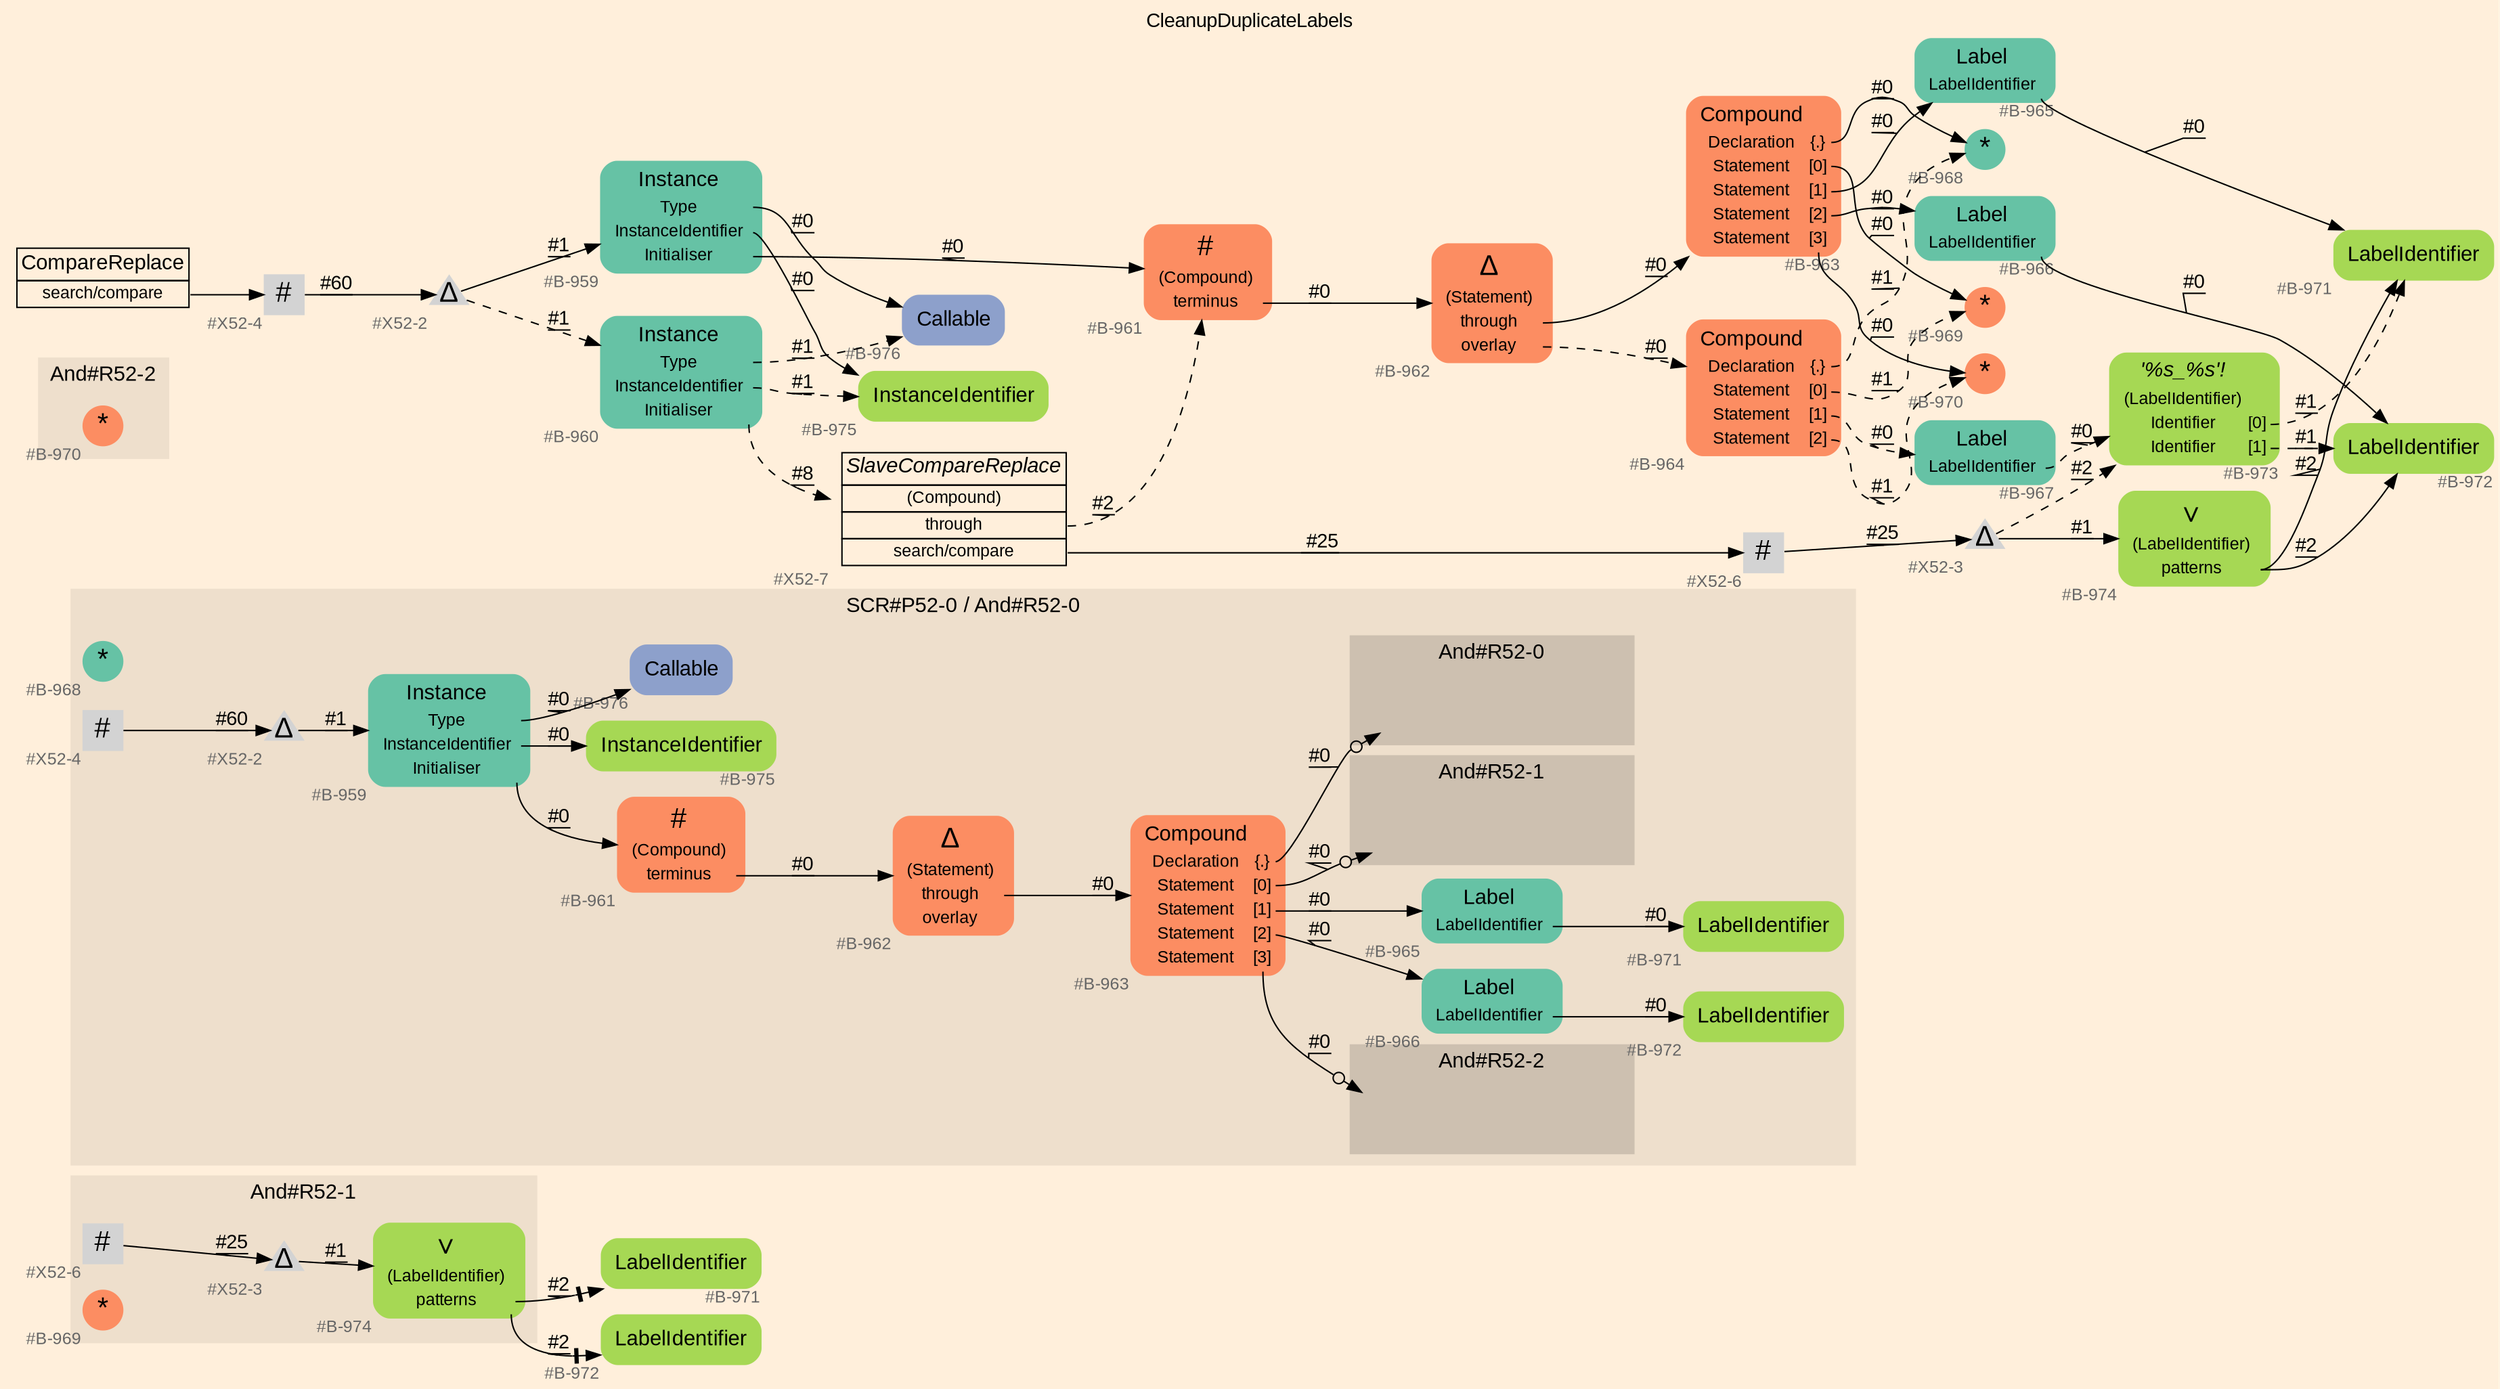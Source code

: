 digraph "CleanupDuplicateLabels" {
label = "CleanupDuplicateLabels"
labelloc = t
graph [
    rankdir = "LR"
    ranksep = 0.3
    bgcolor = antiquewhite1
    color = black
    fontcolor = black
    fontname = "Arial"
];
node [
    fontname = "Arial"
];
edge [
    fontname = "Arial"
];

// -------------------- figure And#R52-1 --------------------
// -------- region And#R52-1 ----------
subgraph "clusterAnd#R52-1" {
    label = "SCR#P52-1 / And#R52-1"
    style = "filled"
    color = antiquewhite2
    fontsize = "15"
    // -------- block And#R52-1/#B-974 ----------
    "And#R52-1/#B-974" [
        fillcolor = "/set28/5"
        xlabel = "#B-974"
        fontsize = "12"
        fontcolor = grey40
        shape = "plaintext"
        label = <<TABLE BORDER="0" CELLBORDER="0" CELLSPACING="0">
         <TR><TD><FONT COLOR="black" POINT-SIZE="20">∨</FONT></TD></TR>
         <TR><TD><FONT COLOR="black" POINT-SIZE="12">(LabelIdentifier)</FONT></TD><TD PORT="port0"></TD></TR>
         <TR><TD><FONT COLOR="black" POINT-SIZE="12">patterns</FONT></TD><TD PORT="port1"></TD></TR>
        </TABLE>>
        style = "rounded,filled"
    ];
    
    // -------- block And#R52-1/#X52-6 ----------
    "And#R52-1/#X52-6" [
        xlabel = "#X52-6"
        fontsize = "12"
        fontcolor = grey40
        shape = "square"
        label = <<FONT COLOR="black" POINT-SIZE="20">#</FONT>>
        style = "filled"
        penwidth = 0.0
        fixedsize = true
        width = 0.4
        height = 0.4
    ];
    
    // -------- block And#R52-1/#X52-3 ----------
    "And#R52-1/#X52-3" [
        xlabel = "#X52-3"
        fontsize = "12"
        fontcolor = grey40
        shape = "triangle"
        label = <<FONT COLOR="black" POINT-SIZE="20">Δ</FONT>>
        style = "filled"
        penwidth = 0.0
        fixedsize = true
        width = 0.4
        height = 0.4
    ];
    
}

// -------- block And#R52-1/#B-971 ----------
"And#R52-1/#B-971" [
    fillcolor = "/set28/5"
    xlabel = "#B-971"
    fontsize = "12"
    fontcolor = grey40
    shape = "plaintext"
    label = <<TABLE BORDER="0" CELLBORDER="0" CELLSPACING="0">
     <TR><TD><FONT COLOR="black" POINT-SIZE="15">LabelIdentifier</FONT></TD></TR>
    </TABLE>>
    style = "rounded,filled"
];

// -------- block And#R52-1/#B-972 ----------
"And#R52-1/#B-972" [
    fillcolor = "/set28/5"
    xlabel = "#B-972"
    fontsize = "12"
    fontcolor = grey40
    shape = "plaintext"
    label = <<TABLE BORDER="0" CELLBORDER="0" CELLSPACING="0">
     <TR><TD><FONT COLOR="black" POINT-SIZE="15">LabelIdentifier</FONT></TD></TR>
    </TABLE>>
    style = "rounded,filled"
];

"And#R52-1/#B-974":port1 -> "And#R52-1/#B-971" [
    arrowhead="normalnonetee"
    label = "#2"
    decorate = true
    color = black
    fontcolor = black
];

"And#R52-1/#B-974":port1 -> "And#R52-1/#B-972" [
    arrowhead="normalnonetee"
    label = "#2"
    decorate = true
    color = black
    fontcolor = black
];

"And#R52-1/#X52-6" -> "And#R52-1/#X52-3" [
    label = "#25"
    decorate = true
    color = black
    fontcolor = black
];

"And#R52-1/#X52-3" -> "And#R52-1/#B-974" [
    label = "#1"
    decorate = true
    color = black
    fontcolor = black
];


// -------------------- figure And#R52-1 --------------------
// -------- region And#R52-1 ----------
subgraph "clusterAnd#R52-1" {
    label = "And#R52-1"
    style = "filled"
    color = antiquewhite2
    fontsize = "15"
    // -------- block And#R52-1/#B-969 ----------
    "And#R52-1/#B-969" [
        fillcolor = "/set28/2"
        xlabel = "#B-969"
        fontsize = "12"
        fontcolor = grey40
        shape = "circle"
        label = <<FONT COLOR="black" POINT-SIZE="20">*</FONT>>
        style = "filled"
        penwidth = 0.0
        fixedsize = true
        width = 0.4
        height = 0.4
    ];
    
}


// -------------------- figure And#R52-0 --------------------
// -------- region And#R52-0 ----------
subgraph "clusterAnd#R52-0" {
    label = "And#R52-0"
    style = "filled"
    color = antiquewhite2
    fontsize = "15"
    // -------- block And#R52-0/#B-968 ----------
    "And#R52-0/#B-968" [
        fillcolor = "/set28/1"
        xlabel = "#B-968"
        fontsize = "12"
        fontcolor = grey40
        shape = "circle"
        label = <<FONT COLOR="black" POINT-SIZE="20">*</FONT>>
        style = "filled"
        penwidth = 0.0
        fixedsize = true
        width = 0.4
        height = 0.4
    ];
    
}


// -------------------- figure And#R52-2 --------------------
// -------- region And#R52-2 ----------
subgraph "clusterAnd#R52-2" {
    label = "And#R52-2"
    style = "filled"
    color = antiquewhite2
    fontsize = "15"
    // -------- block And#R52-2/#B-970 ----------
    "And#R52-2/#B-970" [
        fillcolor = "/set28/2"
        xlabel = "#B-970"
        fontsize = "12"
        fontcolor = grey40
        shape = "circle"
        label = <<FONT COLOR="black" POINT-SIZE="20">*</FONT>>
        style = "filled"
        penwidth = 0.0
        fixedsize = true
        width = 0.4
        height = 0.4
    ];
    
}


// -------------------- figure And#R52-0 --------------------
// -------- region And#R52-0 ----------
subgraph "clusterAnd#R52-0" {
    label = "SCR#P52-0 / And#R52-0"
    style = "filled"
    color = antiquewhite2
    fontsize = "15"
    // -------- block And#R52-0/#B-962 ----------
    "And#R52-0/#B-962" [
        fillcolor = "/set28/2"
        xlabel = "#B-962"
        fontsize = "12"
        fontcolor = grey40
        shape = "plaintext"
        label = <<TABLE BORDER="0" CELLBORDER="0" CELLSPACING="0">
         <TR><TD><FONT COLOR="black" POINT-SIZE="20">Δ</FONT></TD></TR>
         <TR><TD><FONT COLOR="black" POINT-SIZE="12">(Statement)</FONT></TD><TD PORT="port0"></TD></TR>
         <TR><TD><FONT COLOR="black" POINT-SIZE="12">through</FONT></TD><TD PORT="port1"></TD></TR>
         <TR><TD><FONT COLOR="black" POINT-SIZE="12">overlay</FONT></TD><TD PORT="port2"></TD></TR>
        </TABLE>>
        style = "rounded,filled"
    ];
    
    // -------- block And#R52-0/#B-975 ----------
    "And#R52-0/#B-975" [
        fillcolor = "/set28/5"
        xlabel = "#B-975"
        fontsize = "12"
        fontcolor = grey40
        shape = "plaintext"
        label = <<TABLE BORDER="0" CELLBORDER="0" CELLSPACING="0">
         <TR><TD><FONT COLOR="black" POINT-SIZE="15">InstanceIdentifier</FONT></TD></TR>
        </TABLE>>
        style = "rounded,filled"
    ];
    
    // -------- block And#R52-0/#B-971 ----------
    "And#R52-0/#B-971" [
        fillcolor = "/set28/5"
        xlabel = "#B-971"
        fontsize = "12"
        fontcolor = grey40
        shape = "plaintext"
        label = <<TABLE BORDER="0" CELLBORDER="0" CELLSPACING="0">
         <TR><TD><FONT COLOR="black" POINT-SIZE="15">LabelIdentifier</FONT></TD></TR>
        </TABLE>>
        style = "rounded,filled"
    ];
    
    // -------- block And#R52-0/#B-959 ----------
    "And#R52-0/#B-959" [
        fillcolor = "/set28/1"
        xlabel = "#B-959"
        fontsize = "12"
        fontcolor = grey40
        shape = "plaintext"
        label = <<TABLE BORDER="0" CELLBORDER="0" CELLSPACING="0">
         <TR><TD><FONT COLOR="black" POINT-SIZE="15">Instance</FONT></TD></TR>
         <TR><TD><FONT COLOR="black" POINT-SIZE="12">Type</FONT></TD><TD PORT="port0"></TD></TR>
         <TR><TD><FONT COLOR="black" POINT-SIZE="12">InstanceIdentifier</FONT></TD><TD PORT="port1"></TD></TR>
         <TR><TD><FONT COLOR="black" POINT-SIZE="12">Initialiser</FONT></TD><TD PORT="port2"></TD></TR>
        </TABLE>>
        style = "rounded,filled"
    ];
    
    // -------- block And#R52-0/#B-965 ----------
    "And#R52-0/#B-965" [
        fillcolor = "/set28/1"
        xlabel = "#B-965"
        fontsize = "12"
        fontcolor = grey40
        shape = "plaintext"
        label = <<TABLE BORDER="0" CELLBORDER="0" CELLSPACING="0">
         <TR><TD><FONT COLOR="black" POINT-SIZE="15">Label</FONT></TD></TR>
         <TR><TD><FONT COLOR="black" POINT-SIZE="12">LabelIdentifier</FONT></TD><TD PORT="port0"></TD></TR>
        </TABLE>>
        style = "rounded,filled"
    ];
    
    // -------- block And#R52-0/#B-972 ----------
    "And#R52-0/#B-972" [
        fillcolor = "/set28/5"
        xlabel = "#B-972"
        fontsize = "12"
        fontcolor = grey40
        shape = "plaintext"
        label = <<TABLE BORDER="0" CELLBORDER="0" CELLSPACING="0">
         <TR><TD><FONT COLOR="black" POINT-SIZE="15">LabelIdentifier</FONT></TD></TR>
        </TABLE>>
        style = "rounded,filled"
    ];
    
    // -------- block And#R52-0/#B-963 ----------
    "And#R52-0/#B-963" [
        fillcolor = "/set28/2"
        xlabel = "#B-963"
        fontsize = "12"
        fontcolor = grey40
        shape = "plaintext"
        label = <<TABLE BORDER="0" CELLBORDER="0" CELLSPACING="0">
         <TR><TD><FONT COLOR="black" POINT-SIZE="15">Compound</FONT></TD></TR>
         <TR><TD><FONT COLOR="black" POINT-SIZE="12">Declaration</FONT></TD><TD PORT="port0"><FONT COLOR="black" POINT-SIZE="12">{.}</FONT></TD></TR>
         <TR><TD><FONT COLOR="black" POINT-SIZE="12">Statement</FONT></TD><TD PORT="port1"><FONT COLOR="black" POINT-SIZE="12">[0]</FONT></TD></TR>
         <TR><TD><FONT COLOR="black" POINT-SIZE="12">Statement</FONT></TD><TD PORT="port2"><FONT COLOR="black" POINT-SIZE="12">[1]</FONT></TD></TR>
         <TR><TD><FONT COLOR="black" POINT-SIZE="12">Statement</FONT></TD><TD PORT="port3"><FONT COLOR="black" POINT-SIZE="12">[2]</FONT></TD></TR>
         <TR><TD><FONT COLOR="black" POINT-SIZE="12">Statement</FONT></TD><TD PORT="port4"><FONT COLOR="black" POINT-SIZE="12">[3]</FONT></TD></TR>
        </TABLE>>
        style = "rounded,filled"
    ];
    
    // -------- block And#R52-0/#B-976 ----------
    "And#R52-0/#B-976" [
        fillcolor = "/set28/3"
        xlabel = "#B-976"
        fontsize = "12"
        fontcolor = grey40
        shape = "plaintext"
        label = <<TABLE BORDER="0" CELLBORDER="0" CELLSPACING="0">
         <TR><TD><FONT COLOR="black" POINT-SIZE="15">Callable</FONT></TD></TR>
        </TABLE>>
        style = "rounded,filled"
    ];
    
    // -------- block And#R52-0/#B-961 ----------
    "And#R52-0/#B-961" [
        fillcolor = "/set28/2"
        xlabel = "#B-961"
        fontsize = "12"
        fontcolor = grey40
        shape = "plaintext"
        label = <<TABLE BORDER="0" CELLBORDER="0" CELLSPACING="0">
         <TR><TD><FONT COLOR="black" POINT-SIZE="20">#</FONT></TD></TR>
         <TR><TD><FONT COLOR="black" POINT-SIZE="12">(Compound)</FONT></TD><TD PORT="port0"></TD></TR>
         <TR><TD><FONT COLOR="black" POINT-SIZE="12">terminus</FONT></TD><TD PORT="port1"></TD></TR>
        </TABLE>>
        style = "rounded,filled"
    ];
    
    // -------- block And#R52-0/#B-966 ----------
    "And#R52-0/#B-966" [
        fillcolor = "/set28/1"
        xlabel = "#B-966"
        fontsize = "12"
        fontcolor = grey40
        shape = "plaintext"
        label = <<TABLE BORDER="0" CELLBORDER="0" CELLSPACING="0">
         <TR><TD><FONT COLOR="black" POINT-SIZE="15">Label</FONT></TD></TR>
         <TR><TD><FONT COLOR="black" POINT-SIZE="12">LabelIdentifier</FONT></TD><TD PORT="port0"></TD></TR>
        </TABLE>>
        style = "rounded,filled"
    ];
    
    // -------- block And#R52-0/#X52-4 ----------
    "And#R52-0/#X52-4" [
        xlabel = "#X52-4"
        fontsize = "12"
        fontcolor = grey40
        shape = "square"
        label = <<FONT COLOR="black" POINT-SIZE="20">#</FONT>>
        style = "filled"
        penwidth = 0.0
        fixedsize = true
        width = 0.4
        height = 0.4
    ];
    
    // -------- block And#R52-0/#X52-2 ----------
    "And#R52-0/#X52-2" [
        xlabel = "#X52-2"
        fontsize = "12"
        fontcolor = grey40
        shape = "triangle"
        label = <<FONT COLOR="black" POINT-SIZE="20">Δ</FONT>>
        style = "filled"
        penwidth = 0.0
        fixedsize = true
        width = 0.4
        height = 0.4
    ];
    
    // -------- region And#R52-0/And#R52-0 ----------
    subgraph "clusterAnd#R52-0/And#R52-0" {
        label = "And#R52-0"
        style = "filled"
        color = antiquewhite3
        fontsize = "15"
        // -------- block And#R52-0/And#R52-0/#B-968 ----------
        "And#R52-0/And#R52-0/#B-968" [
            fillcolor = "/set28/1"
            xlabel = "#B-968"
            fontsize = "12"
            fontcolor = grey40
            shape = "none"
            style = "invisible"
        ];
        
    }
    
    // -------- region And#R52-0/And#R52-1 ----------
    subgraph "clusterAnd#R52-0/And#R52-1" {
        label = "And#R52-1"
        style = "filled"
        color = antiquewhite3
        fontsize = "15"
        // -------- block And#R52-0/And#R52-1/#B-969 ----------
        "And#R52-0/And#R52-1/#B-969" [
            fillcolor = "/set28/2"
            xlabel = "#B-969"
            fontsize = "12"
            fontcolor = grey40
            shape = "none"
            style = "invisible"
        ];
        
    }
    
    // -------- region And#R52-0/And#R52-2 ----------
    subgraph "clusterAnd#R52-0/And#R52-2" {
        label = "And#R52-2"
        style = "filled"
        color = antiquewhite3
        fontsize = "15"
        // -------- block And#R52-0/And#R52-2/#B-970 ----------
        "And#R52-0/And#R52-2/#B-970" [
            fillcolor = "/set28/2"
            xlabel = "#B-970"
            fontsize = "12"
            fontcolor = grey40
            shape = "none"
            style = "invisible"
        ];
        
    }
    
}

"And#R52-0/#B-962":port1 -> "And#R52-0/#B-963" [
    label = "#0"
    decorate = true
    color = black
    fontcolor = black
];

"And#R52-0/#B-959":port0 -> "And#R52-0/#B-976" [
    label = "#0"
    decorate = true
    color = black
    fontcolor = black
];

"And#R52-0/#B-959":port1 -> "And#R52-0/#B-975" [
    label = "#0"
    decorate = true
    color = black
    fontcolor = black
];

"And#R52-0/#B-959":port2 -> "And#R52-0/#B-961" [
    label = "#0"
    decorate = true
    color = black
    fontcolor = black
];

"And#R52-0/#B-965":port0 -> "And#R52-0/#B-971" [
    label = "#0"
    decorate = true
    color = black
    fontcolor = black
];

"And#R52-0/#B-963":port0 -> "And#R52-0/And#R52-0/#B-968" [
    arrowhead="normalnoneodot"
    label = "#0"
    decorate = true
    color = black
    fontcolor = black
];

"And#R52-0/#B-963":port1 -> "And#R52-0/And#R52-1/#B-969" [
    arrowhead="normalnoneodot"
    label = "#0"
    decorate = true
    color = black
    fontcolor = black
];

"And#R52-0/#B-963":port2 -> "And#R52-0/#B-965" [
    label = "#0"
    decorate = true
    color = black
    fontcolor = black
];

"And#R52-0/#B-963":port3 -> "And#R52-0/#B-966" [
    label = "#0"
    decorate = true
    color = black
    fontcolor = black
];

"And#R52-0/#B-963":port4 -> "And#R52-0/And#R52-2/#B-970" [
    arrowhead="normalnoneodot"
    label = "#0"
    decorate = true
    color = black
    fontcolor = black
];

"And#R52-0/#B-961":port1 -> "And#R52-0/#B-962" [
    label = "#0"
    decorate = true
    color = black
    fontcolor = black
];

"And#R52-0/#B-966":port0 -> "And#R52-0/#B-972" [
    label = "#0"
    decorate = true
    color = black
    fontcolor = black
];

"And#R52-0/#X52-4" -> "And#R52-0/#X52-2" [
    label = "#60"
    decorate = true
    color = black
    fontcolor = black
];

"And#R52-0/#X52-2" -> "And#R52-0/#B-959" [
    label = "#1"
    decorate = true
    color = black
    fontcolor = black
];


// -------------------- transformation figure --------------------
// -------- block CR#X52-5 ----------
"CR#X52-5" [
    fillcolor = antiquewhite1
    fontsize = "12"
    fontcolor = grey40
    shape = "plaintext"
    label = <<TABLE BORDER="0" CELLBORDER="1" CELLSPACING="0">
     <TR><TD><FONT COLOR="black" POINT-SIZE="15">CompareReplace</FONT></TD></TR>
     <TR><TD PORT="port0"><FONT COLOR="black" POINT-SIZE="12">search/compare</FONT></TD></TR>
    </TABLE>>
    style = "filled"
    color = black
];

// -------- block #X52-4 ----------
"#X52-4" [
    xlabel = "#X52-4"
    fontsize = "12"
    fontcolor = grey40
    shape = "square"
    label = <<FONT COLOR="black" POINT-SIZE="20">#</FONT>>
    style = "filled"
    penwidth = 0.0
    fixedsize = true
    width = 0.4
    height = 0.4
];

// -------- block #X52-2 ----------
"#X52-2" [
    xlabel = "#X52-2"
    fontsize = "12"
    fontcolor = grey40
    shape = "triangle"
    label = <<FONT COLOR="black" POINT-SIZE="20">Δ</FONT>>
    style = "filled"
    penwidth = 0.0
    fixedsize = true
    width = 0.4
    height = 0.4
];

// -------- block #B-959 ----------
"#B-959" [
    fillcolor = "/set28/1"
    xlabel = "#B-959"
    fontsize = "12"
    fontcolor = grey40
    shape = "plaintext"
    label = <<TABLE BORDER="0" CELLBORDER="0" CELLSPACING="0">
     <TR><TD><FONT COLOR="black" POINT-SIZE="15">Instance</FONT></TD></TR>
     <TR><TD><FONT COLOR="black" POINT-SIZE="12">Type</FONT></TD><TD PORT="port0"></TD></TR>
     <TR><TD><FONT COLOR="black" POINT-SIZE="12">InstanceIdentifier</FONT></TD><TD PORT="port1"></TD></TR>
     <TR><TD><FONT COLOR="black" POINT-SIZE="12">Initialiser</FONT></TD><TD PORT="port2"></TD></TR>
    </TABLE>>
    style = "rounded,filled"
];

// -------- block #B-976 ----------
"#B-976" [
    fillcolor = "/set28/3"
    xlabel = "#B-976"
    fontsize = "12"
    fontcolor = grey40
    shape = "plaintext"
    label = <<TABLE BORDER="0" CELLBORDER="0" CELLSPACING="0">
     <TR><TD><FONT COLOR="black" POINT-SIZE="15">Callable</FONT></TD></TR>
    </TABLE>>
    style = "rounded,filled"
];

// -------- block #B-975 ----------
"#B-975" [
    fillcolor = "/set28/5"
    xlabel = "#B-975"
    fontsize = "12"
    fontcolor = grey40
    shape = "plaintext"
    label = <<TABLE BORDER="0" CELLBORDER="0" CELLSPACING="0">
     <TR><TD><FONT COLOR="black" POINT-SIZE="15">InstanceIdentifier</FONT></TD></TR>
    </TABLE>>
    style = "rounded,filled"
];

// -------- block #B-961 ----------
"#B-961" [
    fillcolor = "/set28/2"
    xlabel = "#B-961"
    fontsize = "12"
    fontcolor = grey40
    shape = "plaintext"
    label = <<TABLE BORDER="0" CELLBORDER="0" CELLSPACING="0">
     <TR><TD><FONT COLOR="black" POINT-SIZE="20">#</FONT></TD></TR>
     <TR><TD><FONT COLOR="black" POINT-SIZE="12">(Compound)</FONT></TD><TD PORT="port0"></TD></TR>
     <TR><TD><FONT COLOR="black" POINT-SIZE="12">terminus</FONT></TD><TD PORT="port1"></TD></TR>
    </TABLE>>
    style = "rounded,filled"
];

// -------- block #B-962 ----------
"#B-962" [
    fillcolor = "/set28/2"
    xlabel = "#B-962"
    fontsize = "12"
    fontcolor = grey40
    shape = "plaintext"
    label = <<TABLE BORDER="0" CELLBORDER="0" CELLSPACING="0">
     <TR><TD><FONT COLOR="black" POINT-SIZE="20">Δ</FONT></TD></TR>
     <TR><TD><FONT COLOR="black" POINT-SIZE="12">(Statement)</FONT></TD><TD PORT="port0"></TD></TR>
     <TR><TD><FONT COLOR="black" POINT-SIZE="12">through</FONT></TD><TD PORT="port1"></TD></TR>
     <TR><TD><FONT COLOR="black" POINT-SIZE="12">overlay</FONT></TD><TD PORT="port2"></TD></TR>
    </TABLE>>
    style = "rounded,filled"
];

// -------- block #B-963 ----------
"#B-963" [
    fillcolor = "/set28/2"
    xlabel = "#B-963"
    fontsize = "12"
    fontcolor = grey40
    shape = "plaintext"
    label = <<TABLE BORDER="0" CELLBORDER="0" CELLSPACING="0">
     <TR><TD><FONT COLOR="black" POINT-SIZE="15">Compound</FONT></TD></TR>
     <TR><TD><FONT COLOR="black" POINT-SIZE="12">Declaration</FONT></TD><TD PORT="port0"><FONT COLOR="black" POINT-SIZE="12">{.}</FONT></TD></TR>
     <TR><TD><FONT COLOR="black" POINT-SIZE="12">Statement</FONT></TD><TD PORT="port1"><FONT COLOR="black" POINT-SIZE="12">[0]</FONT></TD></TR>
     <TR><TD><FONT COLOR="black" POINT-SIZE="12">Statement</FONT></TD><TD PORT="port2"><FONT COLOR="black" POINT-SIZE="12">[1]</FONT></TD></TR>
     <TR><TD><FONT COLOR="black" POINT-SIZE="12">Statement</FONT></TD><TD PORT="port3"><FONT COLOR="black" POINT-SIZE="12">[2]</FONT></TD></TR>
     <TR><TD><FONT COLOR="black" POINT-SIZE="12">Statement</FONT></TD><TD PORT="port4"><FONT COLOR="black" POINT-SIZE="12">[3]</FONT></TD></TR>
    </TABLE>>
    style = "rounded,filled"
];

// -------- block #B-968 ----------
"#B-968" [
    fillcolor = "/set28/1"
    xlabel = "#B-968"
    fontsize = "12"
    fontcolor = grey40
    shape = "circle"
    label = <<FONT COLOR="black" POINT-SIZE="20">*</FONT>>
    style = "filled"
    penwidth = 0.0
    fixedsize = true
    width = 0.4
    height = 0.4
];

// -------- block #B-969 ----------
"#B-969" [
    fillcolor = "/set28/2"
    xlabel = "#B-969"
    fontsize = "12"
    fontcolor = grey40
    shape = "circle"
    label = <<FONT COLOR="black" POINT-SIZE="20">*</FONT>>
    style = "filled"
    penwidth = 0.0
    fixedsize = true
    width = 0.4
    height = 0.4
];

// -------- block #B-965 ----------
"#B-965" [
    fillcolor = "/set28/1"
    xlabel = "#B-965"
    fontsize = "12"
    fontcolor = grey40
    shape = "plaintext"
    label = <<TABLE BORDER="0" CELLBORDER="0" CELLSPACING="0">
     <TR><TD><FONT COLOR="black" POINT-SIZE="15">Label</FONT></TD></TR>
     <TR><TD><FONT COLOR="black" POINT-SIZE="12">LabelIdentifier</FONT></TD><TD PORT="port0"></TD></TR>
    </TABLE>>
    style = "rounded,filled"
];

// -------- block #B-971 ----------
"#B-971" [
    fillcolor = "/set28/5"
    xlabel = "#B-971"
    fontsize = "12"
    fontcolor = grey40
    shape = "plaintext"
    label = <<TABLE BORDER="0" CELLBORDER="0" CELLSPACING="0">
     <TR><TD><FONT COLOR="black" POINT-SIZE="15">LabelIdentifier</FONT></TD></TR>
    </TABLE>>
    style = "rounded,filled"
];

// -------- block #B-966 ----------
"#B-966" [
    fillcolor = "/set28/1"
    xlabel = "#B-966"
    fontsize = "12"
    fontcolor = grey40
    shape = "plaintext"
    label = <<TABLE BORDER="0" CELLBORDER="0" CELLSPACING="0">
     <TR><TD><FONT COLOR="black" POINT-SIZE="15">Label</FONT></TD></TR>
     <TR><TD><FONT COLOR="black" POINT-SIZE="12">LabelIdentifier</FONT></TD><TD PORT="port0"></TD></TR>
    </TABLE>>
    style = "rounded,filled"
];

// -------- block #B-972 ----------
"#B-972" [
    fillcolor = "/set28/5"
    xlabel = "#B-972"
    fontsize = "12"
    fontcolor = grey40
    shape = "plaintext"
    label = <<TABLE BORDER="0" CELLBORDER="0" CELLSPACING="0">
     <TR><TD><FONT COLOR="black" POINT-SIZE="15">LabelIdentifier</FONT></TD></TR>
    </TABLE>>
    style = "rounded,filled"
];

// -------- block #B-970 ----------
"#B-970" [
    fillcolor = "/set28/2"
    xlabel = "#B-970"
    fontsize = "12"
    fontcolor = grey40
    shape = "circle"
    label = <<FONT COLOR="black" POINT-SIZE="20">*</FONT>>
    style = "filled"
    penwidth = 0.0
    fixedsize = true
    width = 0.4
    height = 0.4
];

// -------- block #B-964 ----------
"#B-964" [
    fillcolor = "/set28/2"
    xlabel = "#B-964"
    fontsize = "12"
    fontcolor = grey40
    shape = "plaintext"
    label = <<TABLE BORDER="0" CELLBORDER="0" CELLSPACING="0">
     <TR><TD><FONT COLOR="black" POINT-SIZE="15">Compound</FONT></TD></TR>
     <TR><TD><FONT COLOR="black" POINT-SIZE="12">Declaration</FONT></TD><TD PORT="port0"><FONT COLOR="black" POINT-SIZE="12">{.}</FONT></TD></TR>
     <TR><TD><FONT COLOR="black" POINT-SIZE="12">Statement</FONT></TD><TD PORT="port1"><FONT COLOR="black" POINT-SIZE="12">[0]</FONT></TD></TR>
     <TR><TD><FONT COLOR="black" POINT-SIZE="12">Statement</FONT></TD><TD PORT="port2"><FONT COLOR="black" POINT-SIZE="12">[1]</FONT></TD></TR>
     <TR><TD><FONT COLOR="black" POINT-SIZE="12">Statement</FONT></TD><TD PORT="port3"><FONT COLOR="black" POINT-SIZE="12">[2]</FONT></TD></TR>
    </TABLE>>
    style = "rounded,filled"
];

// -------- block #B-967 ----------
"#B-967" [
    fillcolor = "/set28/1"
    xlabel = "#B-967"
    fontsize = "12"
    fontcolor = grey40
    shape = "plaintext"
    label = <<TABLE BORDER="0" CELLBORDER="0" CELLSPACING="0">
     <TR><TD><FONT COLOR="black" POINT-SIZE="15">Label</FONT></TD></TR>
     <TR><TD><FONT COLOR="black" POINT-SIZE="12">LabelIdentifier</FONT></TD><TD PORT="port0"></TD></TR>
    </TABLE>>
    style = "rounded,filled"
];

// -------- block #B-973 ----------
"#B-973" [
    fillcolor = "/set28/5"
    xlabel = "#B-973"
    fontsize = "12"
    fontcolor = grey40
    shape = "plaintext"
    label = <<TABLE BORDER="0" CELLBORDER="0" CELLSPACING="0">
     <TR><TD><FONT COLOR="black" POINT-SIZE="15"><I>'%s_%s'!</I></FONT></TD></TR>
     <TR><TD><FONT COLOR="black" POINT-SIZE="12">(LabelIdentifier)</FONT></TD><TD PORT="port0"></TD></TR>
     <TR><TD><FONT COLOR="black" POINT-SIZE="12">Identifier</FONT></TD><TD PORT="port1"><FONT COLOR="black" POINT-SIZE="12">[0]</FONT></TD></TR>
     <TR><TD><FONT COLOR="black" POINT-SIZE="12">Identifier</FONT></TD><TD PORT="port2"><FONT COLOR="black" POINT-SIZE="12">[1]</FONT></TD></TR>
    </TABLE>>
    style = "rounded,filled"
];

// -------- block #B-960 ----------
"#B-960" [
    fillcolor = "/set28/1"
    xlabel = "#B-960"
    fontsize = "12"
    fontcolor = grey40
    shape = "plaintext"
    label = <<TABLE BORDER="0" CELLBORDER="0" CELLSPACING="0">
     <TR><TD><FONT COLOR="black" POINT-SIZE="15">Instance</FONT></TD></TR>
     <TR><TD><FONT COLOR="black" POINT-SIZE="12">Type</FONT></TD><TD PORT="port0"></TD></TR>
     <TR><TD><FONT COLOR="black" POINT-SIZE="12">InstanceIdentifier</FONT></TD><TD PORT="port1"></TD></TR>
     <TR><TD><FONT COLOR="black" POINT-SIZE="12">Initialiser</FONT></TD><TD PORT="port2"></TD></TR>
    </TABLE>>
    style = "rounded,filled"
];

// -------- block #X52-7 ----------
"#X52-7" [
    fillcolor = antiquewhite1
    xlabel = "#X52-7"
    fontsize = "12"
    fontcolor = grey40
    shape = "plaintext"
    label = <<TABLE BORDER="0" CELLBORDER="1" CELLSPACING="0">
     <TR><TD><FONT COLOR="black" POINT-SIZE="15"><I>SlaveCompareReplace</I></FONT></TD></TR>
     <TR><TD PORT="port0"><FONT COLOR="black" POINT-SIZE="12">(Compound)</FONT></TD></TR>
     <TR><TD PORT="port1"><FONT COLOR="black" POINT-SIZE="12">through</FONT></TD></TR>
     <TR><TD PORT="port2"><FONT COLOR="black" POINT-SIZE="12">search/compare</FONT></TD></TR>
    </TABLE>>
    style = "filled"
    color = black
];

// -------- block #X52-6 ----------
"#X52-6" [
    xlabel = "#X52-6"
    fontsize = "12"
    fontcolor = grey40
    shape = "square"
    label = <<FONT COLOR="black" POINT-SIZE="20">#</FONT>>
    style = "filled"
    penwidth = 0.0
    fixedsize = true
    width = 0.4
    height = 0.4
];

// -------- block #X52-3 ----------
"#X52-3" [
    xlabel = "#X52-3"
    fontsize = "12"
    fontcolor = grey40
    shape = "triangle"
    label = <<FONT COLOR="black" POINT-SIZE="20">Δ</FONT>>
    style = "filled"
    penwidth = 0.0
    fixedsize = true
    width = 0.4
    height = 0.4
];

// -------- block #B-974 ----------
"#B-974" [
    fillcolor = "/set28/5"
    xlabel = "#B-974"
    fontsize = "12"
    fontcolor = grey40
    shape = "plaintext"
    label = <<TABLE BORDER="0" CELLBORDER="0" CELLSPACING="0">
     <TR><TD><FONT COLOR="black" POINT-SIZE="20">∨</FONT></TD></TR>
     <TR><TD><FONT COLOR="black" POINT-SIZE="12">(LabelIdentifier)</FONT></TD><TD PORT="port0"></TD></TR>
     <TR><TD><FONT COLOR="black" POINT-SIZE="12">patterns</FONT></TD><TD PORT="port1"></TD></TR>
    </TABLE>>
    style = "rounded,filled"
];

"CR#X52-5":port0 -> "#X52-4" [
    label = ""
    decorate = true
    color = black
    fontcolor = black
];

"#X52-4" -> "#X52-2" [
    label = "#60"
    decorate = true
    color = black
    fontcolor = black
];

"#X52-2" -> "#B-959" [
    label = "#1"
    decorate = true
    color = black
    fontcolor = black
];

"#X52-2" -> "#B-960" [
    style="dashed"
    label = "#1"
    decorate = true
    color = black
    fontcolor = black
];

"#B-959":port0 -> "#B-976" [
    label = "#0"
    decorate = true
    color = black
    fontcolor = black
];

"#B-959":port1 -> "#B-975" [
    label = "#0"
    decorate = true
    color = black
    fontcolor = black
];

"#B-959":port2 -> "#B-961" [
    label = "#0"
    decorate = true
    color = black
    fontcolor = black
];

"#B-961":port1 -> "#B-962" [
    label = "#0"
    decorate = true
    color = black
    fontcolor = black
];

"#B-962":port1 -> "#B-963" [
    label = "#0"
    decorate = true
    color = black
    fontcolor = black
];

"#B-962":port2 -> "#B-964" [
    style="dashed"
    label = "#0"
    decorate = true
    color = black
    fontcolor = black
];

"#B-963":port0 -> "#B-968" [
    label = "#0"
    decorate = true
    color = black
    fontcolor = black
];

"#B-963":port1 -> "#B-969" [
    label = "#0"
    decorate = true
    color = black
    fontcolor = black
];

"#B-963":port2 -> "#B-965" [
    label = "#0"
    decorate = true
    color = black
    fontcolor = black
];

"#B-963":port3 -> "#B-966" [
    label = "#0"
    decorate = true
    color = black
    fontcolor = black
];

"#B-963":port4 -> "#B-970" [
    label = "#0"
    decorate = true
    color = black
    fontcolor = black
];

"#B-965":port0 -> "#B-971" [
    label = "#0"
    decorate = true
    color = black
    fontcolor = black
];

"#B-966":port0 -> "#B-972" [
    label = "#0"
    decorate = true
    color = black
    fontcolor = black
];

"#B-964":port0 -> "#B-968" [
    style="dashed"
    label = "#1"
    decorate = true
    color = black
    fontcolor = black
];

"#B-964":port1 -> "#B-969" [
    style="dashed"
    label = "#1"
    decorate = true
    color = black
    fontcolor = black
];

"#B-964":port2 -> "#B-967" [
    style="dashed"
    label = "#0"
    decorate = true
    color = black
    fontcolor = black
];

"#B-964":port3 -> "#B-970" [
    style="dashed"
    label = "#1"
    decorate = true
    color = black
    fontcolor = black
];

"#B-967":port0 -> "#B-973" [
    style="dashed"
    label = "#0"
    decorate = true
    color = black
    fontcolor = black
];

"#B-973":port1 -> "#B-971" [
    style="dashed"
    label = "#1"
    decorate = true
    color = black
    fontcolor = black
];

"#B-973":port2 -> "#B-972" [
    style="dashed"
    label = "#1"
    decorate = true
    color = black
    fontcolor = black
];

"#B-960":port0 -> "#B-976" [
    style="dashed"
    label = "#1"
    decorate = true
    color = black
    fontcolor = black
];

"#B-960":port1 -> "#B-975" [
    style="dashed"
    label = "#1"
    decorate = true
    color = black
    fontcolor = black
];

"#B-960":port2 -> "#X52-7" [
    style="dashed"
    label = "#8"
    decorate = true
    color = black
    fontcolor = black
];

"#X52-7":port1 -> "#B-961" [
    style="dashed"
    label = "#2"
    decorate = true
    color = black
    fontcolor = black
];

"#X52-7":port2 -> "#X52-6" [
    label = " #25"
    decorate = true
    color = black
    fontcolor = black
];

"#X52-6" -> "#X52-3" [
    label = "#25"
    decorate = true
    color = black
    fontcolor = black
];

"#X52-3" -> "#B-974" [
    label = "#1"
    decorate = true
    color = black
    fontcolor = black
];

"#X52-3" -> "#B-973" [
    style="dashed"
    label = "#2"
    decorate = true
    color = black
    fontcolor = black
];

"#B-974":port1 -> "#B-971" [
    label = "#2"
    decorate = true
    color = black
    fontcolor = black
];

"#B-974":port1 -> "#B-972" [
    label = "#2"
    decorate = true
    color = black
    fontcolor = black
];


}

